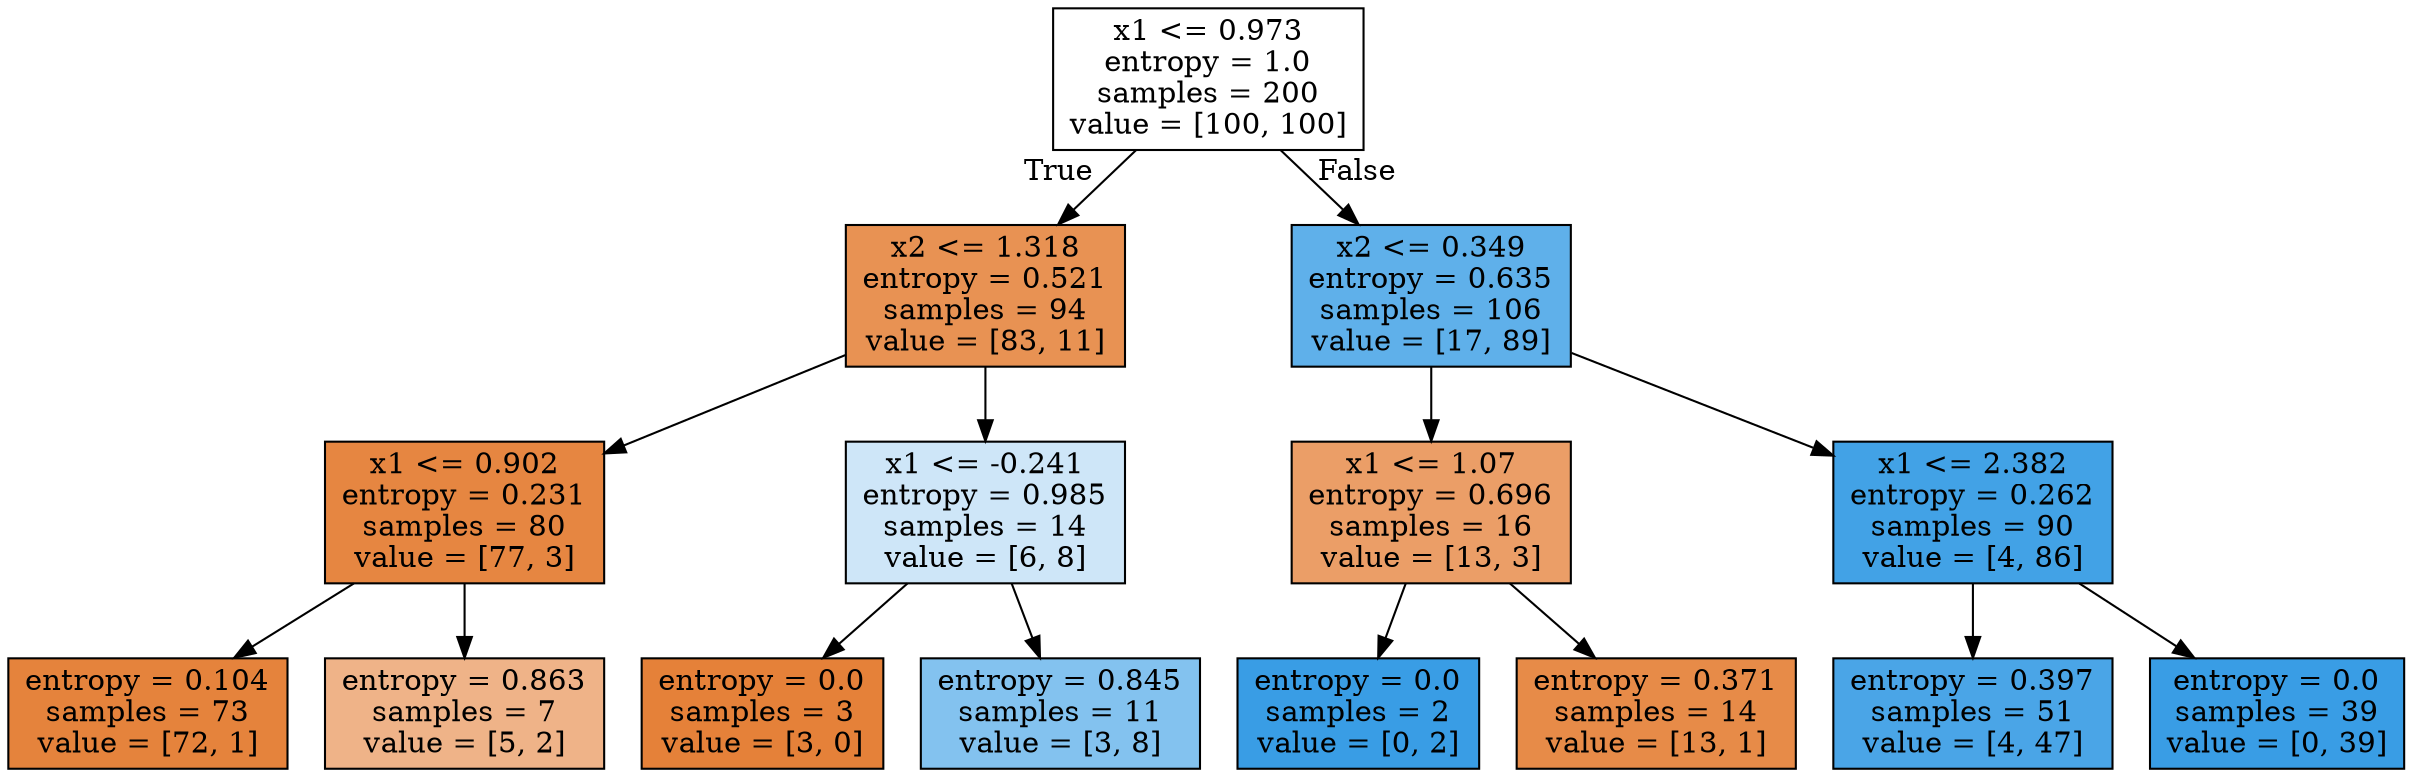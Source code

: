 digraph Tree {
node [shape=box, style="filled", color="black"] ;
0 [label="x1 <= 0.973\nentropy = 1.0\nsamples = 200\nvalue = [100, 100]", fillcolor="#ffffff"] ;
1 [label="x2 <= 1.318\nentropy = 0.521\nsamples = 94\nvalue = [83, 11]", fillcolor="#e89253"] ;
0 -> 1 [labeldistance=2.5, labelangle=45, headlabel="True"] ;
2 [label="x1 <= 0.902\nentropy = 0.231\nsamples = 80\nvalue = [77, 3]", fillcolor="#e68641"] ;
1 -> 2 ;
3 [label="entropy = 0.104\nsamples = 73\nvalue = [72, 1]", fillcolor="#e5833c"] ;
2 -> 3 ;
4 [label="entropy = 0.863\nsamples = 7\nvalue = [5, 2]", fillcolor="#efb388"] ;
2 -> 4 ;
5 [label="x1 <= -0.241\nentropy = 0.985\nsamples = 14\nvalue = [6, 8]", fillcolor="#cee6f8"] ;
1 -> 5 ;
6 [label="entropy = 0.0\nsamples = 3\nvalue = [3, 0]", fillcolor="#e58139"] ;
5 -> 6 ;
7 [label="entropy = 0.845\nsamples = 11\nvalue = [3, 8]", fillcolor="#83c2ef"] ;
5 -> 7 ;
8 [label="x2 <= 0.349\nentropy = 0.635\nsamples = 106\nvalue = [17, 89]", fillcolor="#5fb0ea"] ;
0 -> 8 [labeldistance=2.5, labelangle=-45, headlabel="False"] ;
9 [label="x1 <= 1.07\nentropy = 0.696\nsamples = 16\nvalue = [13, 3]", fillcolor="#eb9e67"] ;
8 -> 9 ;
10 [label="entropy = 0.0\nsamples = 2\nvalue = [0, 2]", fillcolor="#399de5"] ;
9 -> 10 ;
11 [label="entropy = 0.371\nsamples = 14\nvalue = [13, 1]", fillcolor="#e78b48"] ;
9 -> 11 ;
12 [label="x1 <= 2.382\nentropy = 0.262\nsamples = 90\nvalue = [4, 86]", fillcolor="#42a2e6"] ;
8 -> 12 ;
13 [label="entropy = 0.397\nsamples = 51\nvalue = [4, 47]", fillcolor="#4aa5e7"] ;
12 -> 13 ;
14 [label="entropy = 0.0\nsamples = 39\nvalue = [0, 39]", fillcolor="#399de5"] ;
12 -> 14 ;
}